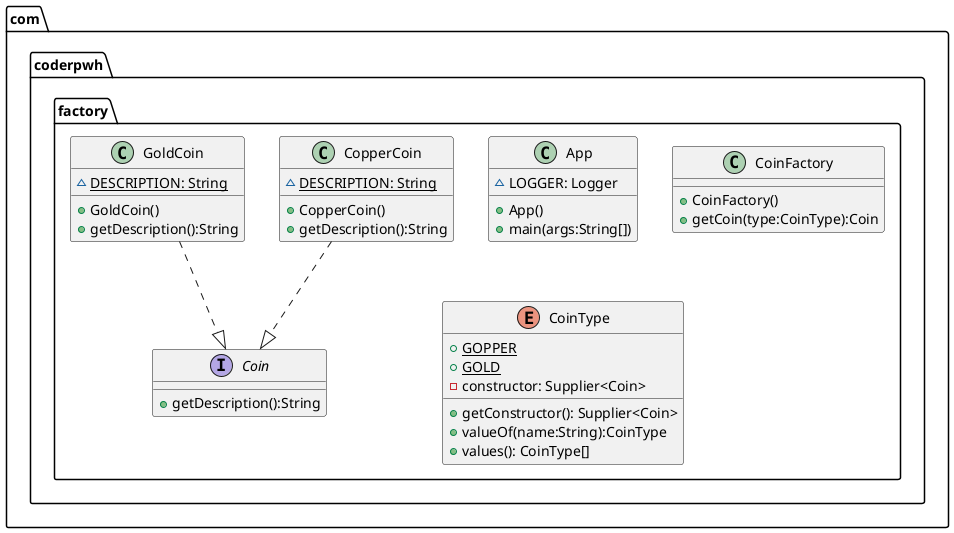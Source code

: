 @startuml
package com.coderpwh.factory{
  class App{
   ~ LOGGER: Logger
   + App()
   + main(args:String[])
  }

  class  CoinFactory{
   + CoinFactory()
   + getCoin(type:CoinType):Coin
  }


 enum CoinType{
  + GOPPER {static}
  + GOLD {static}
  - constructor: Supplier<Coin>
  + getConstructor(): Supplier<Coin>
  + valueOf(name:String):CoinType
  + values(): CoinType[]
 }



 interface Coin{
  + getDescription():String
 }

 class CopperCoin{
     ~ DESCRIPTION: String {static}
     + CopperCoin()
     + getDescription():String
 }

 class  GoldCoin{
   ~ DESCRIPTION: String {static}
   + GoldCoin()
   + getDescription():String
 }


 GoldCoin ..|> Coin
 CopperCoin ..|> Coin

}
@enduml